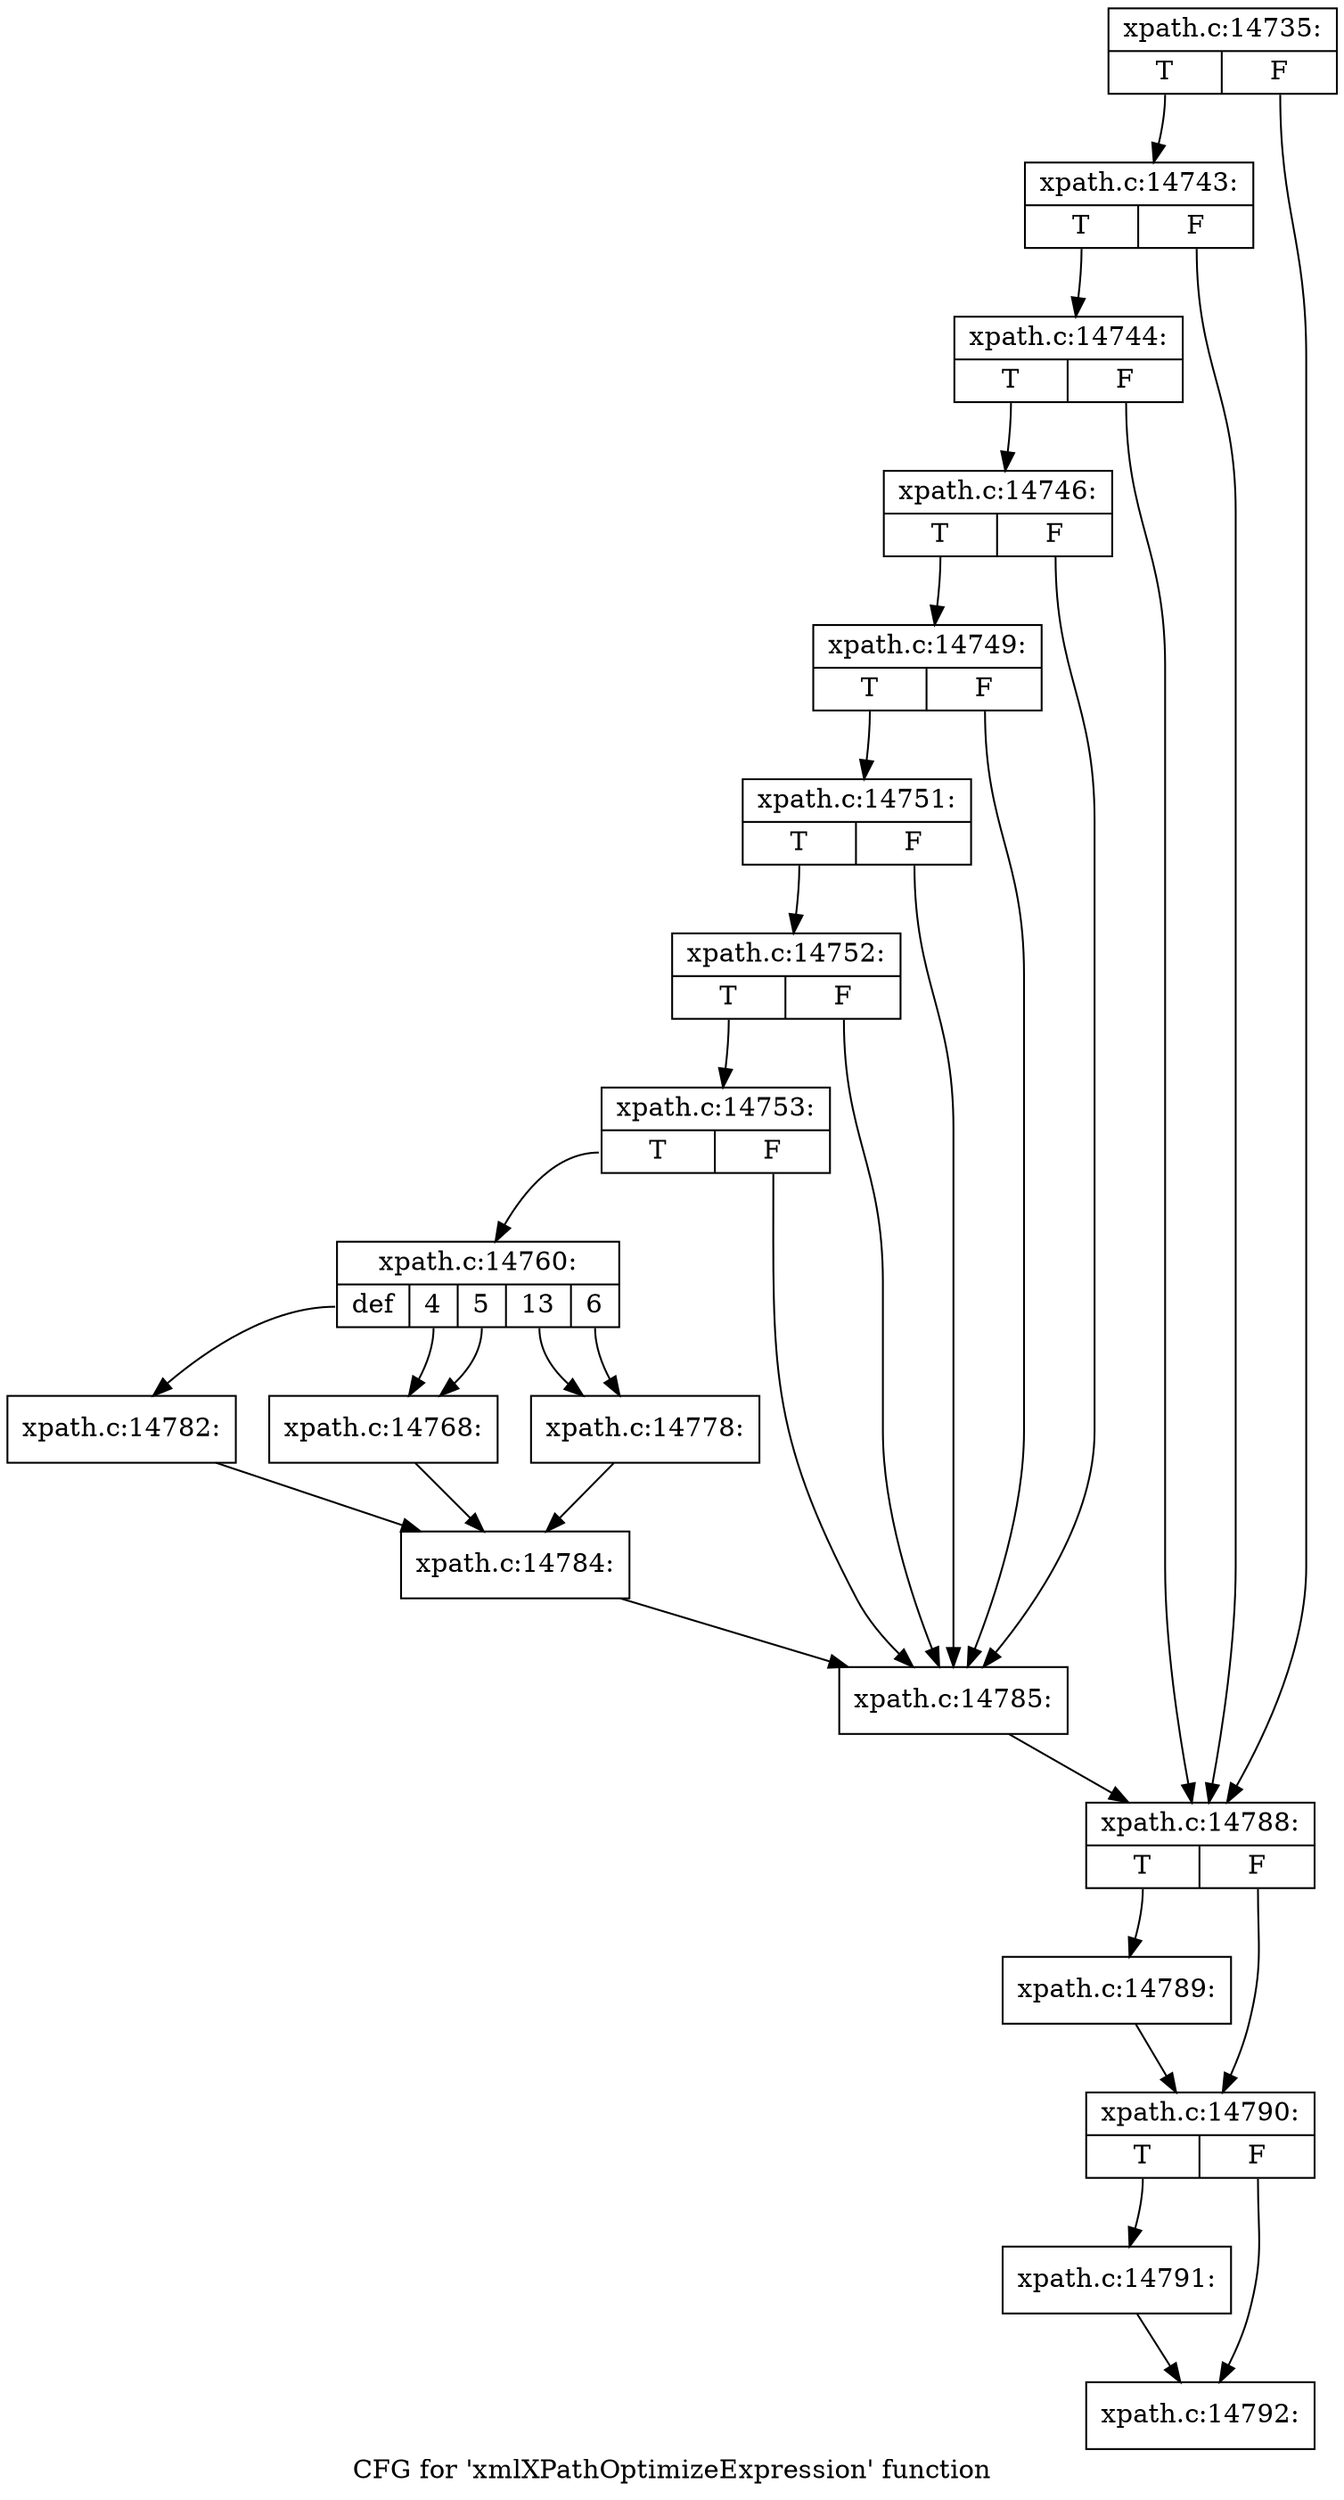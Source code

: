 digraph "CFG for 'xmlXPathOptimizeExpression' function" {
	label="CFG for 'xmlXPathOptimizeExpression' function";

	Node0x4b6a920 [shape=record,label="{xpath.c:14735:|{<s0>T|<s1>F}}"];
	Node0x4b6a920:s0 -> Node0x48397e0;
	Node0x4b6a920:s1 -> Node0x4839710;
	Node0x48397e0 [shape=record,label="{xpath.c:14743:|{<s0>T|<s1>F}}"];
	Node0x48397e0:s0 -> Node0x4839760;
	Node0x48397e0:s1 -> Node0x4839710;
	Node0x4839760 [shape=record,label="{xpath.c:14744:|{<s0>T|<s1>F}}"];
	Node0x4839760:s0 -> Node0x482c650;
	Node0x4839760:s1 -> Node0x4839710;
	Node0x482c650 [shape=record,label="{xpath.c:14746:|{<s0>T|<s1>F}}"];
	Node0x482c650:s0 -> Node0x483acf0;
	Node0x482c650:s1 -> Node0x483ab20;
	Node0x483acf0 [shape=record,label="{xpath.c:14749:|{<s0>T|<s1>F}}"];
	Node0x483acf0:s0 -> Node0x483ac70;
	Node0x483acf0:s1 -> Node0x483ab20;
	Node0x483ac70 [shape=record,label="{xpath.c:14751:|{<s0>T|<s1>F}}"];
	Node0x483ac70:s0 -> Node0x483abf0;
	Node0x483ac70:s1 -> Node0x483ab20;
	Node0x483abf0 [shape=record,label="{xpath.c:14752:|{<s0>T|<s1>F}}"];
	Node0x483abf0:s0 -> Node0x483ab70;
	Node0x483abf0:s1 -> Node0x483ab20;
	Node0x483ab70 [shape=record,label="{xpath.c:14753:|{<s0>T|<s1>F}}"];
	Node0x483ab70:s0 -> Node0x483aad0;
	Node0x483ab70:s1 -> Node0x483ab20;
	Node0x483aad0 [shape=record,label="{xpath.c:14760:|{<s0>def|<s1>4|<s2>5|<s3>13|<s4>6}}"];
	Node0x483aad0:s0 -> Node0x483c130;
	Node0x483aad0:s1 -> Node0x483c430;
	Node0x483aad0:s2 -> Node0x483c430;
	Node0x483aad0:s3 -> Node0x483cb20;
	Node0x483aad0:s4 -> Node0x483cb20;
	Node0x483c430 [shape=record,label="{xpath.c:14768:}"];
	Node0x483c430 -> Node0x483bf50;
	Node0x483cb20 [shape=record,label="{xpath.c:14778:}"];
	Node0x483cb20 -> Node0x483bf50;
	Node0x483c130 [shape=record,label="{xpath.c:14782:}"];
	Node0x483c130 -> Node0x483bf50;
	Node0x483bf50 [shape=record,label="{xpath.c:14784:}"];
	Node0x483bf50 -> Node0x483ab20;
	Node0x483ab20 [shape=record,label="{xpath.c:14785:}"];
	Node0x483ab20 -> Node0x4839710;
	Node0x4839710 [shape=record,label="{xpath.c:14788:|{<s0>T|<s1>F}}"];
	Node0x4839710:s0 -> Node0x483d5a0;
	Node0x4839710:s1 -> Node0x483d5f0;
	Node0x483d5a0 [shape=record,label="{xpath.c:14789:}"];
	Node0x483d5a0 -> Node0x483d5f0;
	Node0x483d5f0 [shape=record,label="{xpath.c:14790:|{<s0>T|<s1>F}}"];
	Node0x483d5f0:s0 -> Node0x483e090;
	Node0x483d5f0:s1 -> Node0x483e0e0;
	Node0x483e090 [shape=record,label="{xpath.c:14791:}"];
	Node0x483e090 -> Node0x483e0e0;
	Node0x483e0e0 [shape=record,label="{xpath.c:14792:}"];
}
